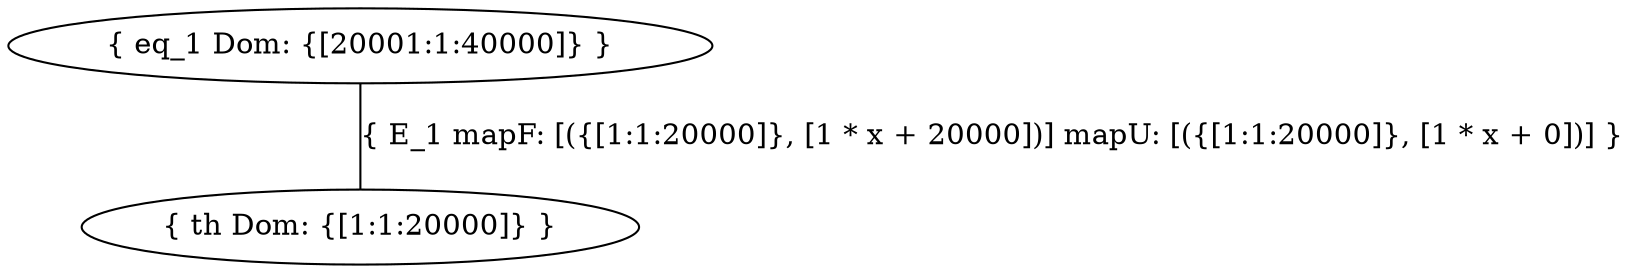 digraph G{
    ratio="fill"
    node[shape="ellipse"]
    th [label="{ th Dom: {[1:1:20000]} }"]
    eq_1 [label="{ eq_1 Dom: {[20001:1:40000]} }"]
    
eq_1 -> th [label="{ E_1 mapF: [({[1:1:20000]}, [1 * x + 20000])] mapU: [({[1:1:20000]}, [1 * x + 0])] }", arrowhead="none"]
    
}
